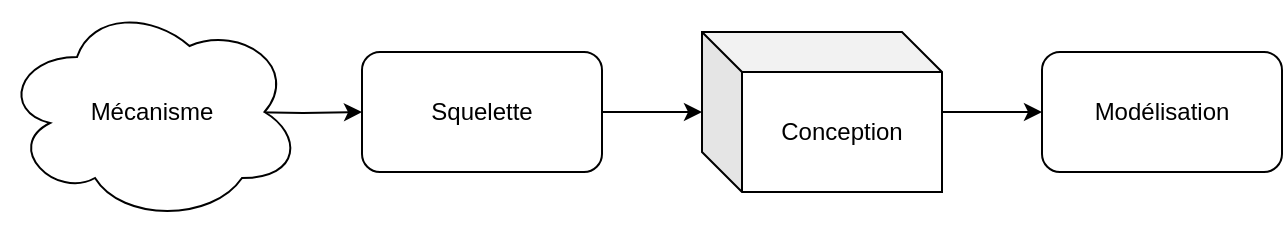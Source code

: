 <mxfile version="22.0.3" type="device">
  <diagram name="Page-1" id="jcbD5wINgOC0ulY_2iBD">
    <mxGraphModel dx="1114" dy="878" grid="1" gridSize="10" guides="1" tooltips="1" connect="1" arrows="1" fold="1" page="1" pageScale="1" pageWidth="827" pageHeight="1169" math="0" shadow="0">
      <root>
        <mxCell id="0" />
        <mxCell id="1" parent="0" />
        <mxCell id="6LgruMrmvrGkM03GGwKN-5" style="edgeStyle=orthogonalEdgeStyle;rounded=0;orthogonalLoop=1;jettySize=auto;html=1;entryX=0;entryY=0.5;entryDx=0;entryDy=0;" parent="1" target="6LgruMrmvrGkM03GGwKN-2" edge="1">
          <mxGeometry relative="1" as="geometry">
            <mxPoint x="220" y="415" as="sourcePoint" />
          </mxGeometry>
        </mxCell>
        <mxCell id="6LgruMrmvrGkM03GGwKN-1" value="Mécanisme" style="ellipse;shape=cloud;whiteSpace=wrap;html=1;" parent="1" vertex="1">
          <mxGeometry x="100" y="360" width="150" height="110" as="geometry" />
        </mxCell>
        <mxCell id="6LgruMrmvrGkM03GGwKN-6" style="edgeStyle=orthogonalEdgeStyle;rounded=0;orthogonalLoop=1;jettySize=auto;html=1;" parent="1" source="6LgruMrmvrGkM03GGwKN-2" target="6LgruMrmvrGkM03GGwKN-4" edge="1">
          <mxGeometry relative="1" as="geometry" />
        </mxCell>
        <mxCell id="6LgruMrmvrGkM03GGwKN-2" value="Squelette" style="rounded=1;whiteSpace=wrap;html=1;" parent="1" vertex="1">
          <mxGeometry x="280" y="385" width="120" height="60" as="geometry" />
        </mxCell>
        <mxCell id="6LgruMrmvrGkM03GGwKN-3" value="Modélisation" style="rounded=1;whiteSpace=wrap;html=1;" parent="1" vertex="1">
          <mxGeometry x="620" y="385" width="120" height="60" as="geometry" />
        </mxCell>
        <mxCell id="6LgruMrmvrGkM03GGwKN-7" style="edgeStyle=orthogonalEdgeStyle;rounded=0;orthogonalLoop=1;jettySize=auto;html=1;" parent="1" source="6LgruMrmvrGkM03GGwKN-4" target="6LgruMrmvrGkM03GGwKN-3" edge="1">
          <mxGeometry relative="1" as="geometry" />
        </mxCell>
        <mxCell id="6LgruMrmvrGkM03GGwKN-4" value="Conception" style="shape=cube;whiteSpace=wrap;html=1;boundedLbl=1;backgroundOutline=1;darkOpacity=0.05;darkOpacity2=0.1;" parent="1" vertex="1">
          <mxGeometry x="450" y="375" width="120" height="80" as="geometry" />
        </mxCell>
      </root>
    </mxGraphModel>
  </diagram>
</mxfile>

